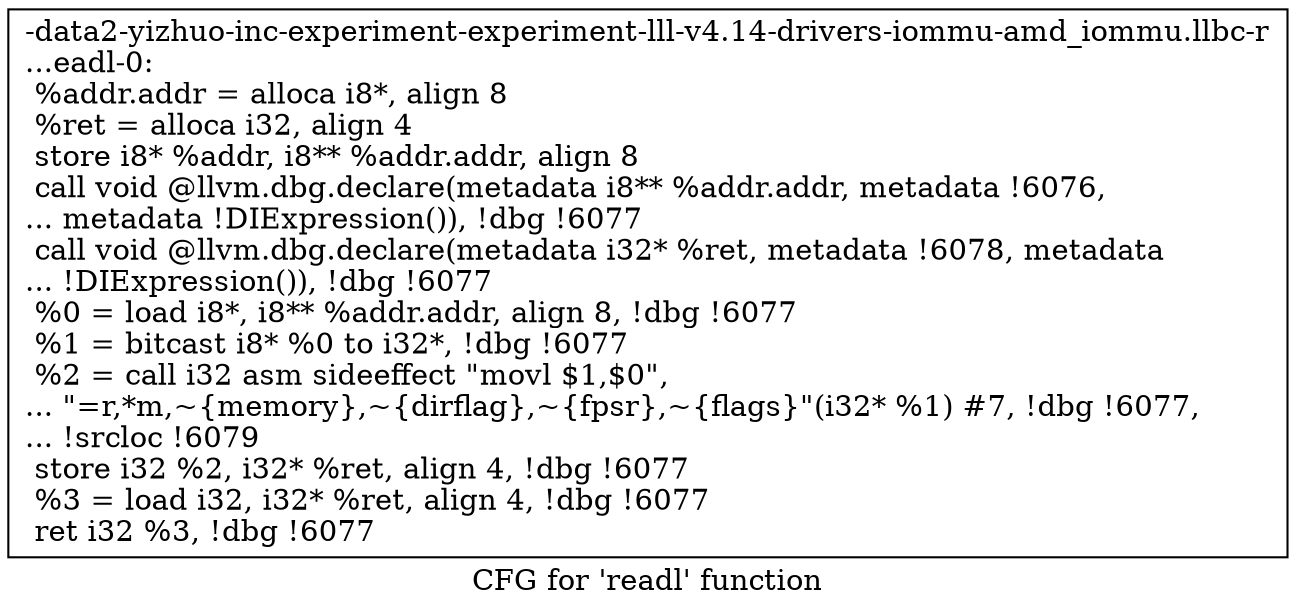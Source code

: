 digraph "CFG for 'readl' function" {
	label="CFG for 'readl' function";

	Node0x561b94541e90 [shape=record,label="{-data2-yizhuo-inc-experiment-experiment-lll-v4.14-drivers-iommu-amd_iommu.llbc-r\l...eadl-0:\l  %addr.addr = alloca i8*, align 8\l  %ret = alloca i32, align 4\l  store i8* %addr, i8** %addr.addr, align 8\l  call void @llvm.dbg.declare(metadata i8** %addr.addr, metadata !6076,\l... metadata !DIExpression()), !dbg !6077\l  call void @llvm.dbg.declare(metadata i32* %ret, metadata !6078, metadata\l... !DIExpression()), !dbg !6077\l  %0 = load i8*, i8** %addr.addr, align 8, !dbg !6077\l  %1 = bitcast i8* %0 to i32*, !dbg !6077\l  %2 = call i32 asm sideeffect \"movl $1,$0\",\l... \"=r,*m,~\{memory\},~\{dirflag\},~\{fpsr\},~\{flags\}\"(i32* %1) #7, !dbg !6077,\l... !srcloc !6079\l  store i32 %2, i32* %ret, align 4, !dbg !6077\l  %3 = load i32, i32* %ret, align 4, !dbg !6077\l  ret i32 %3, !dbg !6077\l}"];
}
